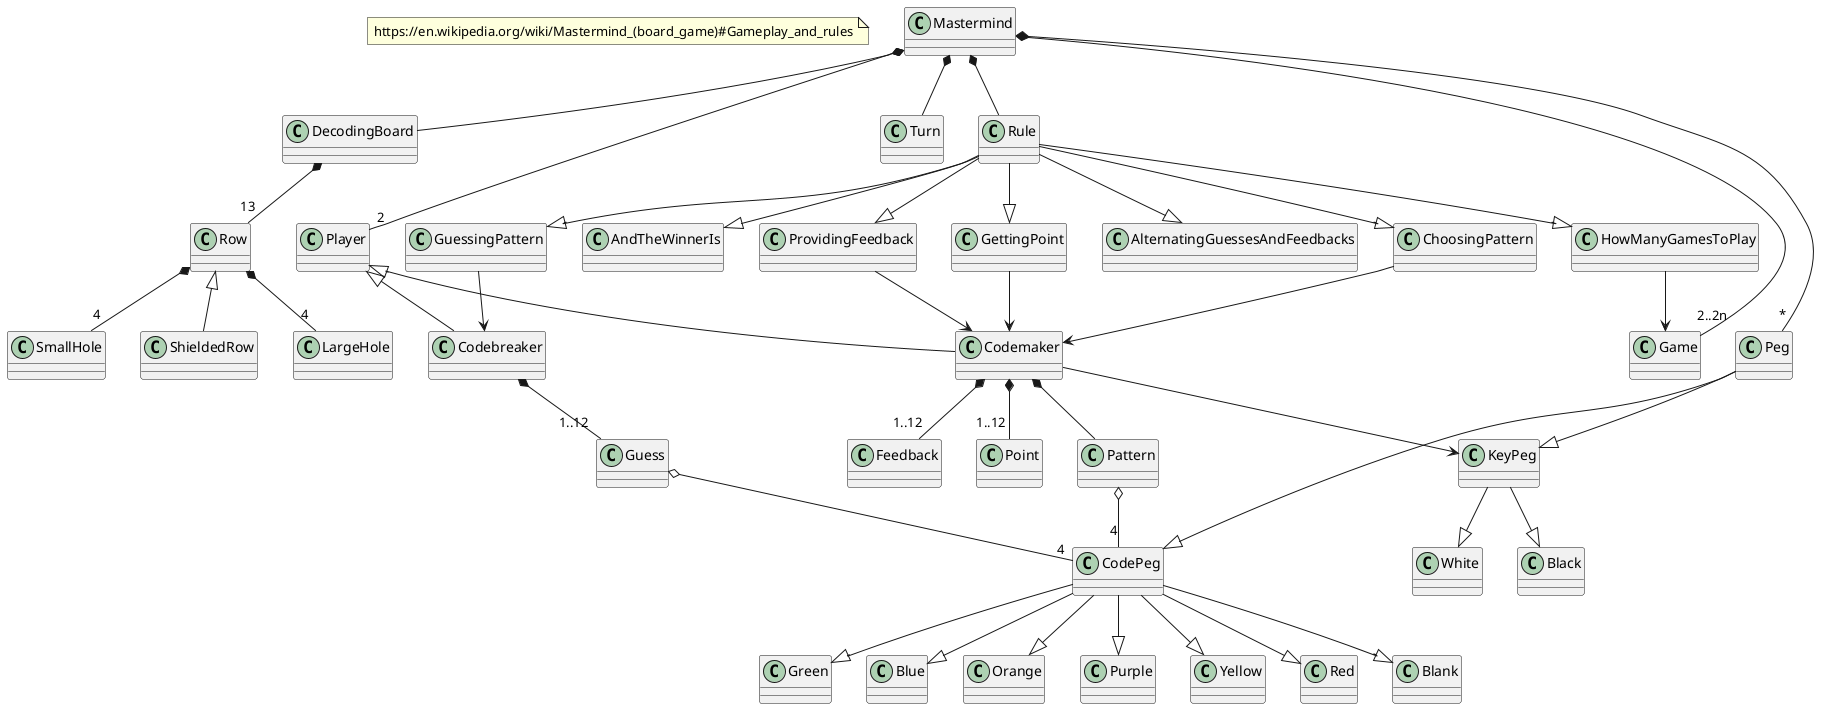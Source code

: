 @startuml

note "https://en.wikipedia.org/wiki/Mastermind_(board_game)#Gameplay_and_rules" as N1
Mastermind *-- "2" Player
Mastermind *-- DecodingBoard
Mastermind *-- Turn
Mastermind *-- Rule
DecodingBoard *-- "13" Row
Row *-- "4" LargeHole
Row *-- "4" SmallHole

Row <|-- ShieldedRow

Rule --|> HowManyGamesToPlay
HowManyGamesToPlay --> Game

Rule --|> ChoosingPattern

Rule --|> ProvidingFeedback
ProvidingFeedback --> Codemaker
Rule --|> AlternatingGuessesAndFeedbacks
Rule --|> GettingPoint
Rule --|> AndTheWinnerIs

ChoosingPattern --> Codemaker
GettingPoint --> Codemaker

Rule --|> GuessingPattern
GuessingPattern --> Codebreaker

Mastermind *-- "2..2n" Game
Mastermind *-- "*" Peg
Peg --|> CodePeg
Player <|-- Codebreaker
Player <|-- Codemaker
Codemaker *-- "1..12" Feedback
Codemaker *-- "1..12" Point
Codebreaker *-- "1..12" Guess
Guess o-- "4" CodePeg
Codemaker *-- Pattern
Codemaker --> KeyPeg
CodePeg --|> Green
CodePeg --|> Blue
CodePeg --|> Orange
CodePeg --|> Purple
CodePeg --|> Yellow
CodePeg --|> Red
CodePeg --|> Blank
Peg --|> KeyPeg
KeyPeg --|> Black
KeyPeg --|> White
Pattern o-- "4" CodePeg

@enduml
